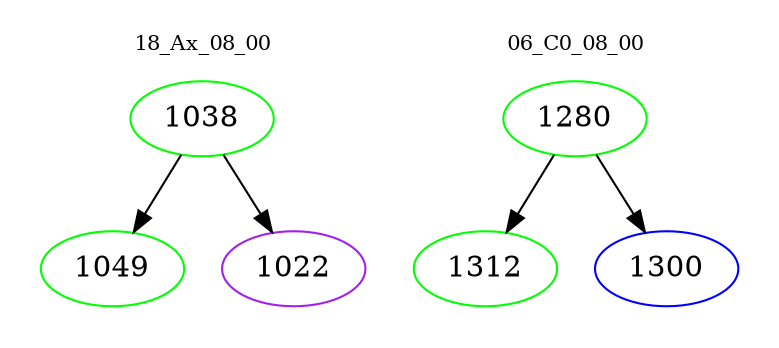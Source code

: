 digraph{
subgraph cluster_0 {
color = white
label = "18_Ax_08_00";
fontsize=10;
T0_1038 [label="1038", color="green"]
T0_1038 -> T0_1049 [color="black"]
T0_1049 [label="1049", color="green"]
T0_1038 -> T0_1022 [color="black"]
T0_1022 [label="1022", color="purple"]
}
subgraph cluster_1 {
color = white
label = "06_C0_08_00";
fontsize=10;
T1_1280 [label="1280", color="green"]
T1_1280 -> T1_1312 [color="black"]
T1_1312 [label="1312", color="green"]
T1_1280 -> T1_1300 [color="black"]
T1_1300 [label="1300", color="blue"]
}
}

